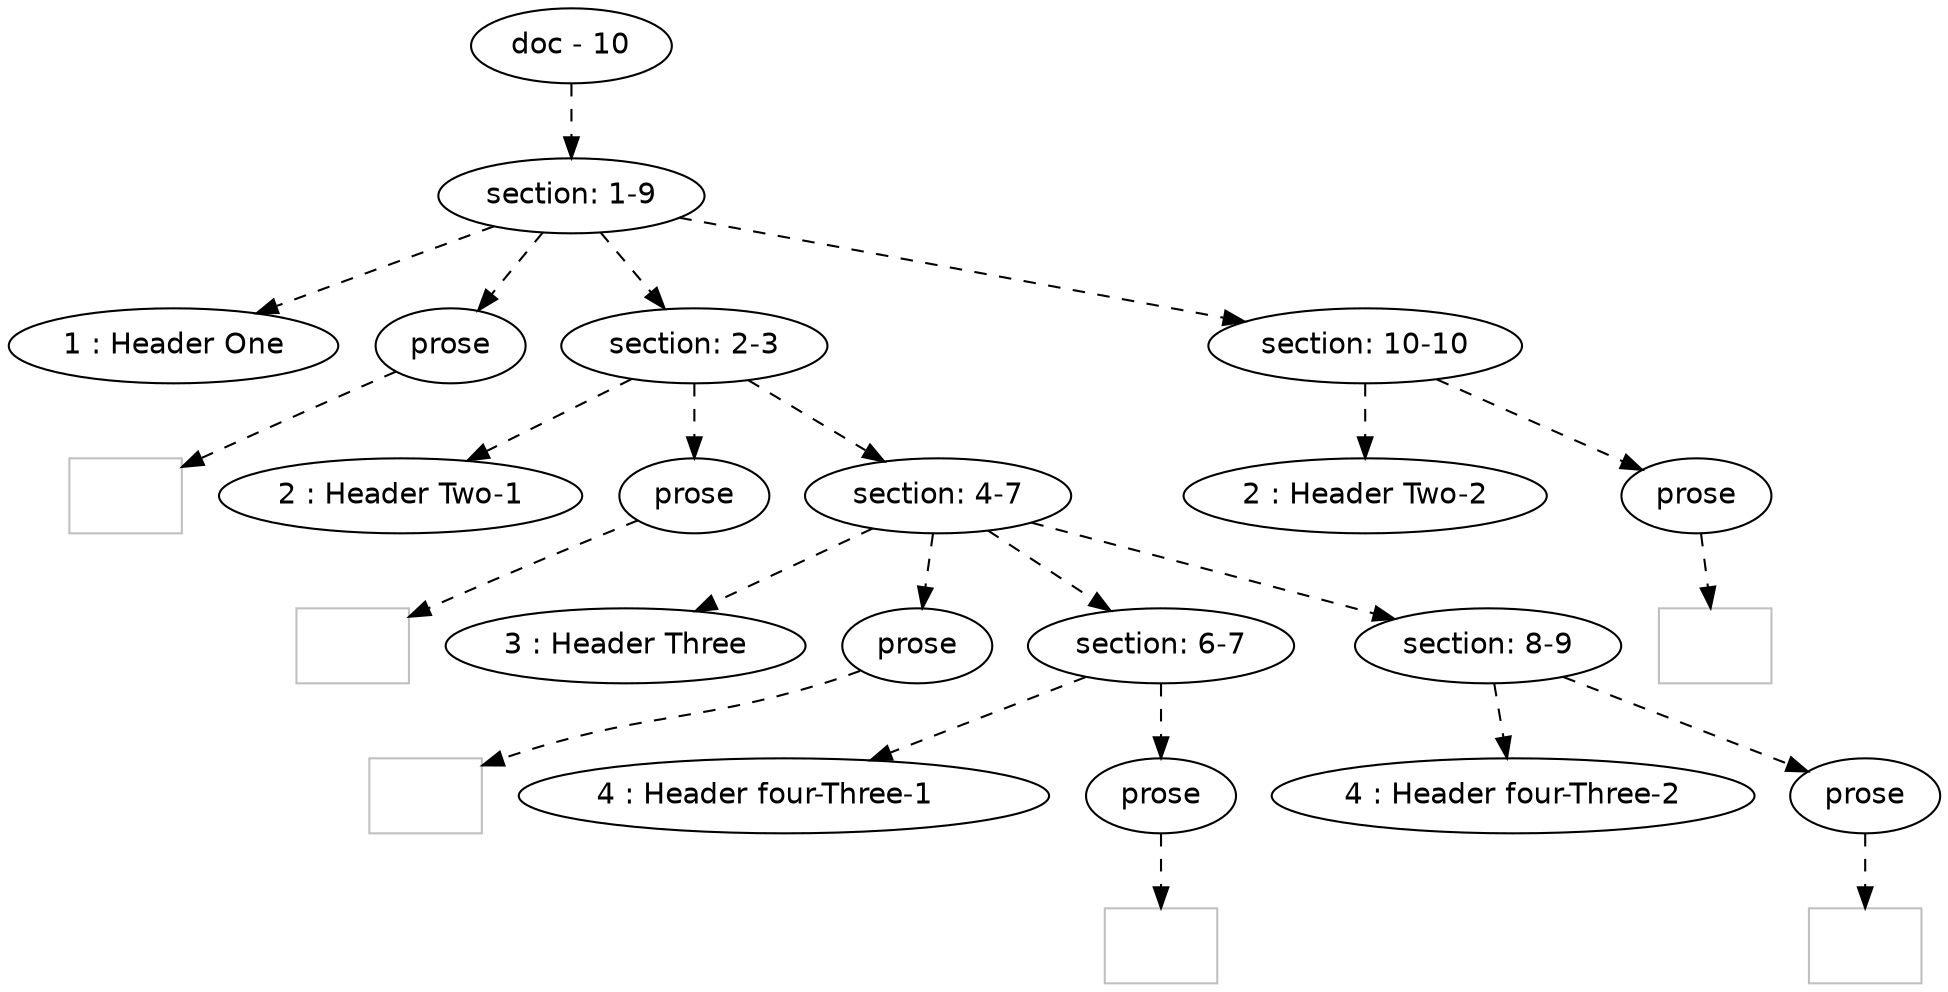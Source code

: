 digraph hierarchy {

node [fontname=Helvetica]
edge [style=dashed]

doc_0 [label="doc - 10"]


doc_0 -> { section_1}
{rank=same; section_1}

section_1 [label="section: 1-9"]


section_1 -> { header_2 prose_3 section_4 section_5}
{rank=same; header_2 prose_3 section_4 section_5}

header_2 [label="1 : Header One"]

prose_3 [label="prose"]

section_4 [label="section: 2-3"]

section_5 [label="section: 10-10"]


prose_3 -> leaf_6
leaf_6  [color=Gray,shape=rectangle,fontname=Inconsolata,label=""]
section_4 -> { header_7 prose_8 section_9}
{rank=same; header_7 prose_8 section_9}

header_7 [label="2 : Header Two-1"]

prose_8 [label="prose"]

section_9 [label="section: 4-7"]


prose_8 -> leaf_10
leaf_10  [color=Gray,shape=rectangle,fontname=Inconsolata,label=""]
section_9 -> { header_11 prose_12 section_13 section_14}
{rank=same; header_11 prose_12 section_13 section_14}

header_11 [label="3 : Header Three"]

prose_12 [label="prose"]

section_13 [label="section: 6-7"]

section_14 [label="section: 8-9"]


prose_12 -> leaf_15
leaf_15  [color=Gray,shape=rectangle,fontname=Inconsolata,label="    "]
section_13 -> { header_16 prose_17}
{rank=same; header_16 prose_17}

header_16 [label="4 : Header four-Three-1    "]

prose_17 [label="prose"]


prose_17 -> leaf_18
leaf_18  [color=Gray,shape=rectangle,fontname=Inconsolata,label=""]
section_14 -> { header_19 prose_20}
{rank=same; header_19 prose_20}

header_19 [label="4 : Header four-Three-2"]

prose_20 [label="prose"]


prose_20 -> leaf_21
leaf_21  [color=Gray,shape=rectangle,fontname=Inconsolata,label=""]
section_5 -> { header_22 prose_23}
{rank=same; header_22 prose_23}

header_22 [label="2 : Header Two-2"]

prose_23 [label="prose"]


prose_23 -> leaf_24
leaf_24  [color=Gray,shape=rectangle,fontname=Inconsolata,label=""]

}
